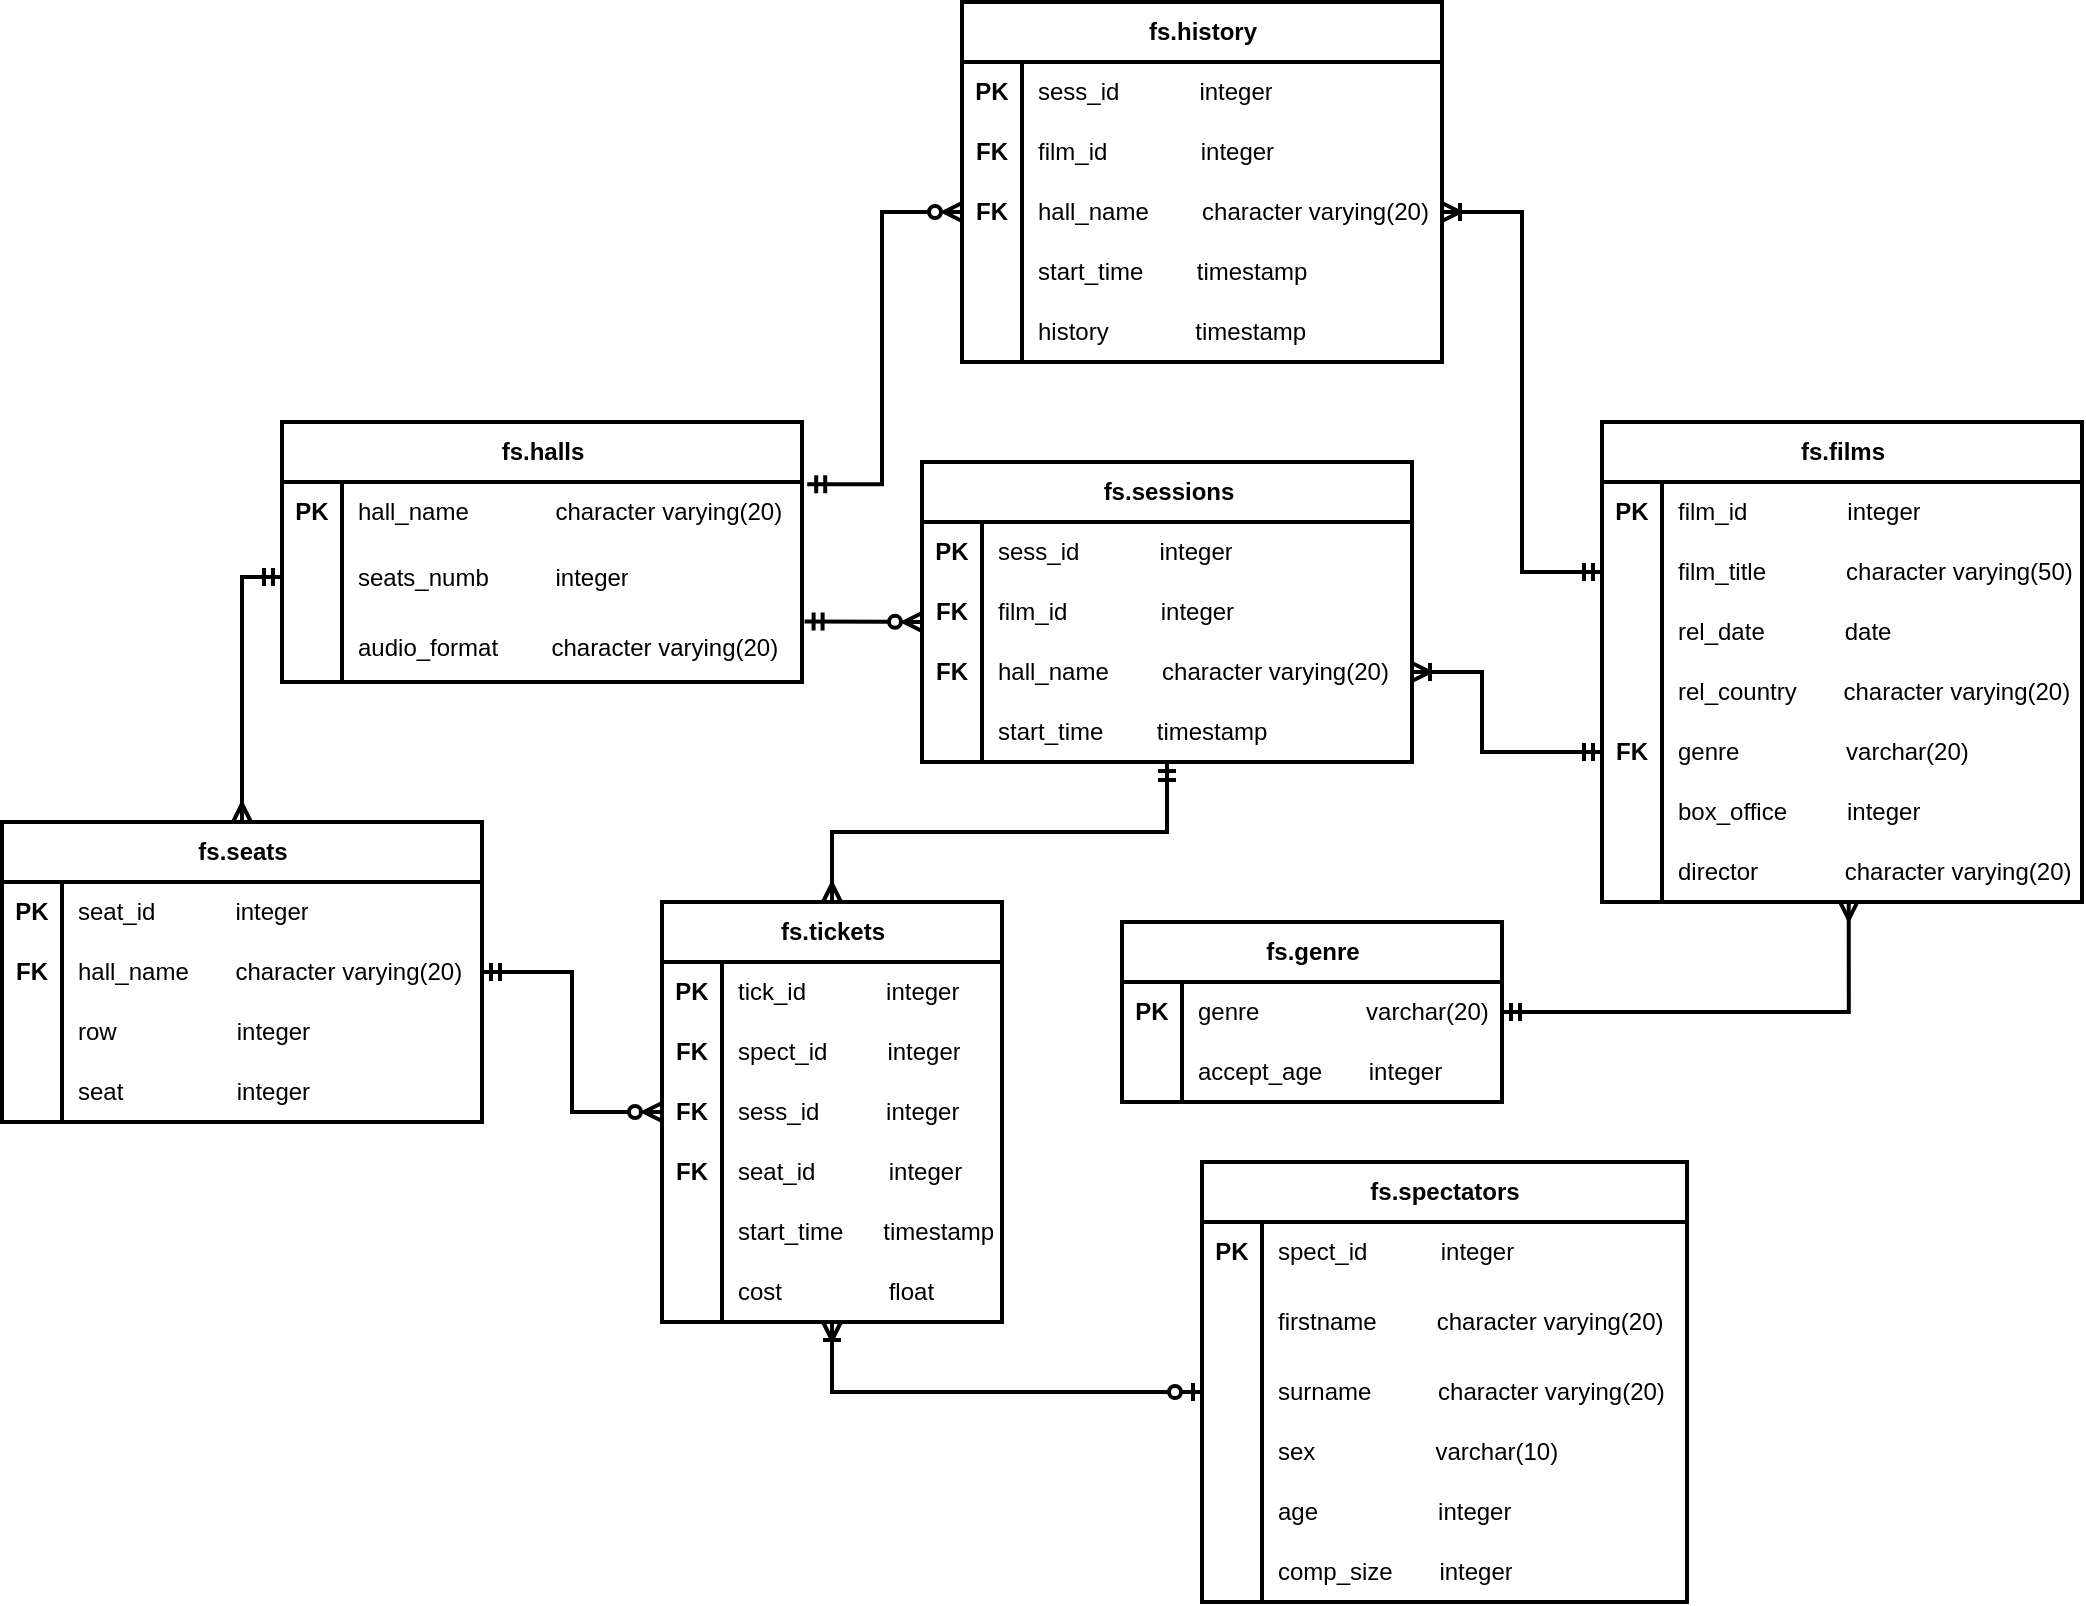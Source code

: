 <mxfile version="21.2.1" type="device">
  <diagram id="R2lEEEUBdFMjLlhIrx00" name="Page-1">
    <mxGraphModel dx="2450" dy="2035" grid="1" gridSize="10" guides="1" tooltips="1" connect="1" arrows="1" fold="1" page="1" pageScale="1" pageWidth="850" pageHeight="1100" math="0" shadow="0" extFonts="Permanent Marker^https://fonts.googleapis.com/css?family=Permanent+Marker">
      <root>
        <mxCell id="0" />
        <mxCell id="1" parent="0" />
        <mxCell id="n62A6zphfugma2K25Soq-1" value="&lt;div&gt;fs.films&lt;/div&gt;" style="shape=table;startSize=30;container=1;collapsible=1;childLayout=tableLayout;fixedRows=1;rowLines=0;fontStyle=1;align=center;resizeLast=1;html=1;strokeWidth=2;" parent="1" vertex="1">
          <mxGeometry x="180" y="150" width="240" height="240" as="geometry" />
        </mxCell>
        <mxCell id="n62A6zphfugma2K25Soq-5" value="" style="shape=tableRow;horizontal=0;startSize=0;swimlaneHead=0;swimlaneBody=0;fillColor=none;collapsible=0;dropTarget=0;points=[[0,0.5],[1,0.5]];portConstraint=eastwest;top=0;left=0;right=0;bottom=0;" parent="n62A6zphfugma2K25Soq-1" vertex="1">
          <mxGeometry y="30" width="240" height="30" as="geometry" />
        </mxCell>
        <mxCell id="n62A6zphfugma2K25Soq-6" value="&lt;b&gt;PK&lt;/b&gt;" style="shape=partialRectangle;connectable=0;fillColor=none;top=0;left=0;bottom=0;right=0;editable=1;overflow=hidden;whiteSpace=wrap;html=1;" parent="n62A6zphfugma2K25Soq-5" vertex="1">
          <mxGeometry width="30" height="30" as="geometry">
            <mxRectangle width="30" height="30" as="alternateBounds" />
          </mxGeometry>
        </mxCell>
        <mxCell id="n62A6zphfugma2K25Soq-7" value="film_id &amp;nbsp;&amp;nbsp;&amp;nbsp;&amp;nbsp;&amp;nbsp;&amp;nbsp;&amp;nbsp;&amp;nbsp;&amp;nbsp;&amp;nbsp;&amp;nbsp;&amp;nbsp;&amp;nbsp; integer" style="shape=partialRectangle;connectable=0;fillColor=none;top=0;left=0;bottom=0;right=0;align=left;spacingLeft=6;overflow=hidden;whiteSpace=wrap;html=1;" parent="n62A6zphfugma2K25Soq-5" vertex="1">
          <mxGeometry x="30" width="210" height="30" as="geometry">
            <mxRectangle width="210" height="30" as="alternateBounds" />
          </mxGeometry>
        </mxCell>
        <mxCell id="n62A6zphfugma2K25Soq-8" value="" style="shape=tableRow;horizontal=0;startSize=0;swimlaneHead=0;swimlaneBody=0;fillColor=none;collapsible=0;dropTarget=0;points=[[0,0.5],[1,0.5]];portConstraint=eastwest;top=0;left=0;right=0;bottom=0;" parent="n62A6zphfugma2K25Soq-1" vertex="1">
          <mxGeometry y="60" width="240" height="30" as="geometry" />
        </mxCell>
        <mxCell id="n62A6zphfugma2K25Soq-9" value="" style="shape=partialRectangle;connectable=0;fillColor=none;top=0;left=0;bottom=0;right=0;editable=1;overflow=hidden;whiteSpace=wrap;html=1;" parent="n62A6zphfugma2K25Soq-8" vertex="1">
          <mxGeometry width="30" height="30" as="geometry">
            <mxRectangle width="30" height="30" as="alternateBounds" />
          </mxGeometry>
        </mxCell>
        <mxCell id="n62A6zphfugma2K25Soq-10" value="film_title&amp;nbsp;&amp;nbsp;&amp;nbsp;&amp;nbsp;&amp;nbsp;&amp;nbsp;&amp;nbsp;&amp;nbsp;&amp;nbsp;&amp;nbsp;&amp;nbsp; character varying(50)" style="shape=partialRectangle;connectable=0;fillColor=none;top=0;left=0;bottom=0;right=0;align=left;spacingLeft=6;overflow=hidden;whiteSpace=wrap;html=1;" parent="n62A6zphfugma2K25Soq-8" vertex="1">
          <mxGeometry x="30" width="210" height="30" as="geometry">
            <mxRectangle width="210" height="30" as="alternateBounds" />
          </mxGeometry>
        </mxCell>
        <mxCell id="n62A6zphfugma2K25Soq-11" value="" style="shape=tableRow;horizontal=0;startSize=0;swimlaneHead=0;swimlaneBody=0;fillColor=none;collapsible=0;dropTarget=0;points=[[0,0.5],[1,0.5]];portConstraint=eastwest;top=0;left=0;right=0;bottom=0;" parent="n62A6zphfugma2K25Soq-1" vertex="1">
          <mxGeometry y="90" width="240" height="30" as="geometry" />
        </mxCell>
        <mxCell id="n62A6zphfugma2K25Soq-12" value="" style="shape=partialRectangle;connectable=0;fillColor=none;top=0;left=0;bottom=0;right=0;editable=1;overflow=hidden;whiteSpace=wrap;html=1;" parent="n62A6zphfugma2K25Soq-11" vertex="1">
          <mxGeometry width="30" height="30" as="geometry">
            <mxRectangle width="30" height="30" as="alternateBounds" />
          </mxGeometry>
        </mxCell>
        <mxCell id="n62A6zphfugma2K25Soq-13" value="rel_date&amp;nbsp;&amp;nbsp;&amp;nbsp;&amp;nbsp;&amp;nbsp;&amp;nbsp;&amp;nbsp;&amp;nbsp;&amp;nbsp;&amp;nbsp;&amp;nbsp; date" style="shape=partialRectangle;connectable=0;fillColor=none;top=0;left=0;bottom=0;right=0;align=left;spacingLeft=6;overflow=hidden;whiteSpace=wrap;html=1;" parent="n62A6zphfugma2K25Soq-11" vertex="1">
          <mxGeometry x="30" width="210" height="30" as="geometry">
            <mxRectangle width="210" height="30" as="alternateBounds" />
          </mxGeometry>
        </mxCell>
        <mxCell id="n62A6zphfugma2K25Soq-14" value="" style="shape=tableRow;horizontal=0;startSize=0;swimlaneHead=0;swimlaneBody=0;fillColor=none;collapsible=0;dropTarget=0;points=[[0,0.5],[1,0.5]];portConstraint=eastwest;top=0;left=0;right=0;bottom=0;" parent="n62A6zphfugma2K25Soq-1" vertex="1">
          <mxGeometry y="120" width="240" height="30" as="geometry" />
        </mxCell>
        <mxCell id="n62A6zphfugma2K25Soq-15" value="" style="shape=partialRectangle;connectable=0;fillColor=none;top=0;left=0;bottom=0;right=0;editable=1;overflow=hidden;whiteSpace=wrap;html=1;" parent="n62A6zphfugma2K25Soq-14" vertex="1">
          <mxGeometry width="30" height="30" as="geometry">
            <mxRectangle width="30" height="30" as="alternateBounds" />
          </mxGeometry>
        </mxCell>
        <mxCell id="n62A6zphfugma2K25Soq-16" value="rel_country&lt;span style=&quot;white-space: pre;&quot;&gt;       &lt;/span&gt;character varying(20)" style="shape=partialRectangle;connectable=0;fillColor=none;top=0;left=0;bottom=0;right=0;align=left;spacingLeft=6;overflow=hidden;whiteSpace=wrap;html=1;" parent="n62A6zphfugma2K25Soq-14" vertex="1">
          <mxGeometry x="30" width="210" height="30" as="geometry">
            <mxRectangle width="210" height="30" as="alternateBounds" />
          </mxGeometry>
        </mxCell>
        <mxCell id="n62A6zphfugma2K25Soq-30" value="" style="shape=tableRow;horizontal=0;startSize=0;swimlaneHead=0;swimlaneBody=0;fillColor=none;collapsible=0;dropTarget=0;points=[[0,0.5],[1,0.5]];portConstraint=eastwest;top=0;left=0;right=0;bottom=0;" parent="n62A6zphfugma2K25Soq-1" vertex="1">
          <mxGeometry y="150" width="240" height="30" as="geometry" />
        </mxCell>
        <mxCell id="n62A6zphfugma2K25Soq-31" value="&lt;b&gt;FK&lt;/b&gt;" style="shape=partialRectangle;connectable=0;fillColor=none;top=0;left=0;bottom=0;right=0;editable=1;overflow=hidden;whiteSpace=wrap;html=1;" parent="n62A6zphfugma2K25Soq-30" vertex="1">
          <mxGeometry width="30" height="30" as="geometry">
            <mxRectangle width="30" height="30" as="alternateBounds" />
          </mxGeometry>
        </mxCell>
        <mxCell id="n62A6zphfugma2K25Soq-32" value="genre&amp;nbsp;&amp;nbsp;&amp;nbsp;&amp;nbsp;&amp;nbsp;&amp;nbsp;&amp;nbsp;&amp;nbsp;&amp;nbsp;&amp;nbsp;&amp;nbsp;&amp;nbsp;&amp;nbsp;&amp;nbsp;&amp;nbsp; varchar(20)" style="shape=partialRectangle;connectable=0;fillColor=none;top=0;left=0;bottom=0;right=0;align=left;spacingLeft=6;overflow=hidden;whiteSpace=wrap;html=1;" parent="n62A6zphfugma2K25Soq-30" vertex="1">
          <mxGeometry x="30" width="210" height="30" as="geometry">
            <mxRectangle width="210" height="30" as="alternateBounds" />
          </mxGeometry>
        </mxCell>
        <mxCell id="n62A6zphfugma2K25Soq-33" value="" style="shape=tableRow;horizontal=0;startSize=0;swimlaneHead=0;swimlaneBody=0;fillColor=none;collapsible=0;dropTarget=0;points=[[0,0.5],[1,0.5]];portConstraint=eastwest;top=0;left=0;right=0;bottom=0;" parent="n62A6zphfugma2K25Soq-1" vertex="1">
          <mxGeometry y="180" width="240" height="30" as="geometry" />
        </mxCell>
        <mxCell id="n62A6zphfugma2K25Soq-34" value="" style="shape=partialRectangle;connectable=0;fillColor=none;top=0;left=0;bottom=0;right=0;editable=1;overflow=hidden;whiteSpace=wrap;html=1;" parent="n62A6zphfugma2K25Soq-33" vertex="1">
          <mxGeometry width="30" height="30" as="geometry">
            <mxRectangle width="30" height="30" as="alternateBounds" />
          </mxGeometry>
        </mxCell>
        <mxCell id="n62A6zphfugma2K25Soq-35" value="box_office&amp;nbsp;&amp;nbsp;&amp;nbsp;&amp;nbsp;&amp;nbsp;&amp;nbsp;&amp;nbsp;&amp;nbsp; integer" style="shape=partialRectangle;connectable=0;fillColor=none;top=0;left=0;bottom=0;right=0;align=left;spacingLeft=6;overflow=hidden;whiteSpace=wrap;html=1;" parent="n62A6zphfugma2K25Soq-33" vertex="1">
          <mxGeometry x="30" width="210" height="30" as="geometry">
            <mxRectangle width="210" height="30" as="alternateBounds" />
          </mxGeometry>
        </mxCell>
        <mxCell id="n62A6zphfugma2K25Soq-36" value="" style="shape=tableRow;horizontal=0;startSize=0;swimlaneHead=0;swimlaneBody=0;fillColor=none;collapsible=0;dropTarget=0;points=[[0,0.5],[1,0.5]];portConstraint=eastwest;top=0;left=0;right=0;bottom=0;" parent="n62A6zphfugma2K25Soq-1" vertex="1">
          <mxGeometry y="210" width="240" height="30" as="geometry" />
        </mxCell>
        <mxCell id="n62A6zphfugma2K25Soq-37" value="" style="shape=partialRectangle;connectable=0;fillColor=none;top=0;left=0;bottom=0;right=0;editable=1;overflow=hidden;whiteSpace=wrap;html=1;" parent="n62A6zphfugma2K25Soq-36" vertex="1">
          <mxGeometry width="30" height="30" as="geometry">
            <mxRectangle width="30" height="30" as="alternateBounds" />
          </mxGeometry>
        </mxCell>
        <mxCell id="n62A6zphfugma2K25Soq-38" value="director&amp;nbsp;&amp;nbsp;&amp;nbsp;&amp;nbsp;&amp;nbsp;&amp;nbsp;&amp;nbsp;&amp;nbsp;&amp;nbsp;&amp;nbsp;&amp;nbsp;&amp;nbsp; character varying(20)" style="shape=partialRectangle;connectable=0;fillColor=none;top=0;left=0;bottom=0;right=0;align=left;spacingLeft=6;overflow=hidden;whiteSpace=wrap;html=1;" parent="n62A6zphfugma2K25Soq-36" vertex="1">
          <mxGeometry x="30" width="210" height="30" as="geometry">
            <mxRectangle width="210" height="30" as="alternateBounds" />
          </mxGeometry>
        </mxCell>
        <mxCell id="n62A6zphfugma2K25Soq-62" value="fs.halls" style="shape=table;startSize=30;container=1;collapsible=1;childLayout=tableLayout;fixedRows=1;rowLines=0;fontStyle=1;align=center;resizeLast=1;html=1;strokeWidth=2;" parent="1" vertex="1">
          <mxGeometry x="-480" y="150" width="260" height="130" as="geometry" />
        </mxCell>
        <mxCell id="n62A6zphfugma2K25Soq-66" value="" style="shape=tableRow;horizontal=0;startSize=0;swimlaneHead=0;swimlaneBody=0;fillColor=none;collapsible=0;dropTarget=0;points=[[0,0.5],[1,0.5]];portConstraint=eastwest;top=0;left=0;right=0;bottom=0;" parent="n62A6zphfugma2K25Soq-62" vertex="1">
          <mxGeometry y="30" width="260" height="30" as="geometry" />
        </mxCell>
        <mxCell id="n62A6zphfugma2K25Soq-67" value="&lt;b&gt;PK&lt;/b&gt;" style="shape=partialRectangle;connectable=0;fillColor=none;top=0;left=0;bottom=0;right=0;editable=1;overflow=hidden;whiteSpace=wrap;html=1;" parent="n62A6zphfugma2K25Soq-66" vertex="1">
          <mxGeometry width="30" height="30" as="geometry">
            <mxRectangle width="30" height="30" as="alternateBounds" />
          </mxGeometry>
        </mxCell>
        <mxCell id="n62A6zphfugma2K25Soq-68" value="hall_name &amp;nbsp;&amp;nbsp;&amp;nbsp;&amp;nbsp;&amp;nbsp;&amp;nbsp;&amp;nbsp;&amp;nbsp;&amp;nbsp;&amp;nbsp;&amp;nbsp; character varying(20)" style="shape=partialRectangle;connectable=0;fillColor=none;top=0;left=0;bottom=0;right=0;align=left;spacingLeft=6;overflow=hidden;whiteSpace=wrap;html=1;" parent="n62A6zphfugma2K25Soq-66" vertex="1">
          <mxGeometry x="30" width="230" height="30" as="geometry">
            <mxRectangle width="230" height="30" as="alternateBounds" />
          </mxGeometry>
        </mxCell>
        <mxCell id="n62A6zphfugma2K25Soq-72" value="" style="shape=tableRow;horizontal=0;startSize=0;swimlaneHead=0;swimlaneBody=0;fillColor=none;collapsible=0;dropTarget=0;points=[[0,0.5],[1,0.5]];portConstraint=eastwest;top=0;left=0;right=0;bottom=0;" parent="n62A6zphfugma2K25Soq-62" vertex="1">
          <mxGeometry y="60" width="260" height="35" as="geometry" />
        </mxCell>
        <mxCell id="n62A6zphfugma2K25Soq-73" value="" style="shape=partialRectangle;connectable=0;fillColor=none;top=0;left=0;bottom=0;right=0;editable=1;overflow=hidden;whiteSpace=wrap;html=1;" parent="n62A6zphfugma2K25Soq-72" vertex="1">
          <mxGeometry width="30" height="35" as="geometry">
            <mxRectangle width="30" height="35" as="alternateBounds" />
          </mxGeometry>
        </mxCell>
        <mxCell id="n62A6zphfugma2K25Soq-74" value="seats_numb&lt;span style=&quot;white-space: pre;&quot;&gt; &lt;/span&gt;&amp;nbsp;&amp;nbsp;&amp;nbsp;&amp;nbsp;&amp;nbsp;&amp;nbsp;&amp;nbsp;&amp;nbsp; integer" style="shape=partialRectangle;connectable=0;fillColor=none;top=0;left=0;bottom=0;right=0;align=left;spacingLeft=6;overflow=hidden;whiteSpace=wrap;html=1;" parent="n62A6zphfugma2K25Soq-72" vertex="1">
          <mxGeometry x="30" width="230" height="35" as="geometry">
            <mxRectangle width="230" height="35" as="alternateBounds" />
          </mxGeometry>
        </mxCell>
        <mxCell id="n62A6zphfugma2K25Soq-75" value="" style="shape=tableRow;horizontal=0;startSize=0;swimlaneHead=0;swimlaneBody=0;fillColor=none;collapsible=0;dropTarget=0;points=[[0,0.5],[1,0.5]];portConstraint=eastwest;top=0;left=0;right=0;bottom=0;" parent="n62A6zphfugma2K25Soq-62" vertex="1">
          <mxGeometry y="95" width="260" height="35" as="geometry" />
        </mxCell>
        <mxCell id="n62A6zphfugma2K25Soq-76" value="" style="shape=partialRectangle;connectable=0;fillColor=none;top=0;left=0;bottom=0;right=0;editable=1;overflow=hidden;whiteSpace=wrap;html=1;" parent="n62A6zphfugma2K25Soq-75" vertex="1">
          <mxGeometry width="30" height="35" as="geometry">
            <mxRectangle width="30" height="35" as="alternateBounds" />
          </mxGeometry>
        </mxCell>
        <mxCell id="n62A6zphfugma2K25Soq-77" value="audio_format&amp;nbsp;&amp;nbsp;&amp;nbsp;&amp;nbsp;&amp;nbsp;&amp;nbsp;&amp;nbsp; character varying(20)" style="shape=partialRectangle;connectable=0;fillColor=none;top=0;left=0;bottom=0;right=0;align=left;spacingLeft=6;overflow=hidden;whiteSpace=wrap;html=1;" parent="n62A6zphfugma2K25Soq-75" vertex="1">
          <mxGeometry x="30" width="230" height="35" as="geometry">
            <mxRectangle width="230" height="35" as="alternateBounds" />
          </mxGeometry>
        </mxCell>
        <mxCell id="N3K1simKchUjmXb0UXtY-29" style="edgeStyle=orthogonalEdgeStyle;rounded=0;orthogonalLoop=1;jettySize=auto;html=1;entryX=0.5;entryY=0;entryDx=0;entryDy=0;strokeWidth=2;startArrow=ERmandOne;startFill=0;endArrow=ERmany;endFill=0;" parent="1" source="n62A6zphfugma2K25Soq-78" target="n62A6zphfugma2K25Soq-104" edge="1">
          <mxGeometry relative="1" as="geometry" />
        </mxCell>
        <mxCell id="n62A6zphfugma2K25Soq-78" value="&lt;strong&gt;fs.sessions&lt;/strong&gt;" style="shape=table;startSize=30;container=1;collapsible=1;childLayout=tableLayout;fixedRows=1;rowLines=0;fontStyle=1;align=center;resizeLast=1;html=1;strokeWidth=2;" parent="1" vertex="1">
          <mxGeometry x="-160" y="170" width="245" height="150" as="geometry" />
        </mxCell>
        <mxCell id="n62A6zphfugma2K25Soq-82" value="" style="shape=tableRow;horizontal=0;startSize=0;swimlaneHead=0;swimlaneBody=0;fillColor=none;collapsible=0;dropTarget=0;points=[[0,0.5],[1,0.5]];portConstraint=eastwest;top=0;left=0;right=0;bottom=0;" parent="n62A6zphfugma2K25Soq-78" vertex="1">
          <mxGeometry y="30" width="245" height="30" as="geometry" />
        </mxCell>
        <mxCell id="n62A6zphfugma2K25Soq-83" value="&lt;b&gt;PK&lt;/b&gt;" style="shape=partialRectangle;connectable=0;fillColor=none;top=0;left=0;bottom=0;right=0;editable=1;overflow=hidden;whiteSpace=wrap;html=1;" parent="n62A6zphfugma2K25Soq-82" vertex="1">
          <mxGeometry width="30" height="30" as="geometry">
            <mxRectangle width="30" height="30" as="alternateBounds" />
          </mxGeometry>
        </mxCell>
        <mxCell id="n62A6zphfugma2K25Soq-84" value="sess_id&amp;nbsp;&amp;nbsp;&amp;nbsp;&amp;nbsp;&amp;nbsp;&amp;nbsp;&amp;nbsp;&amp;nbsp;&amp;nbsp;&amp;nbsp;&amp;nbsp; integer" style="shape=partialRectangle;connectable=0;fillColor=none;top=0;left=0;bottom=0;right=0;align=left;spacingLeft=6;overflow=hidden;whiteSpace=wrap;html=1;" parent="n62A6zphfugma2K25Soq-82" vertex="1">
          <mxGeometry x="30" width="215" height="30" as="geometry">
            <mxRectangle width="215" height="30" as="alternateBounds" />
          </mxGeometry>
        </mxCell>
        <mxCell id="n62A6zphfugma2K25Soq-85" value="" style="shape=tableRow;horizontal=0;startSize=0;swimlaneHead=0;swimlaneBody=0;fillColor=none;collapsible=0;dropTarget=0;points=[[0,0.5],[1,0.5]];portConstraint=eastwest;top=0;left=0;right=0;bottom=0;" parent="n62A6zphfugma2K25Soq-78" vertex="1">
          <mxGeometry y="60" width="245" height="30" as="geometry" />
        </mxCell>
        <mxCell id="n62A6zphfugma2K25Soq-86" value="&lt;b&gt;FK&lt;/b&gt;" style="shape=partialRectangle;connectable=0;fillColor=none;top=0;left=0;bottom=0;right=0;editable=1;overflow=hidden;whiteSpace=wrap;html=1;" parent="n62A6zphfugma2K25Soq-85" vertex="1">
          <mxGeometry width="30" height="30" as="geometry">
            <mxRectangle width="30" height="30" as="alternateBounds" />
          </mxGeometry>
        </mxCell>
        <mxCell id="n62A6zphfugma2K25Soq-87" value="film_id &amp;nbsp;&amp;nbsp;&amp;nbsp;&amp;nbsp;&amp;nbsp;&amp;nbsp;&amp;nbsp;&amp;nbsp;&amp;nbsp;&amp;nbsp;&amp;nbsp;&amp;nbsp; integer" style="shape=partialRectangle;connectable=0;fillColor=none;top=0;left=0;bottom=0;right=0;align=left;spacingLeft=6;overflow=hidden;whiteSpace=wrap;html=1;" parent="n62A6zphfugma2K25Soq-85" vertex="1">
          <mxGeometry x="30" width="215" height="30" as="geometry">
            <mxRectangle width="215" height="30" as="alternateBounds" />
          </mxGeometry>
        </mxCell>
        <mxCell id="n62A6zphfugma2K25Soq-88" value="" style="shape=tableRow;horizontal=0;startSize=0;swimlaneHead=0;swimlaneBody=0;fillColor=none;collapsible=0;dropTarget=0;points=[[0,0.5],[1,0.5]];portConstraint=eastwest;top=0;left=0;right=0;bottom=0;" parent="n62A6zphfugma2K25Soq-78" vertex="1">
          <mxGeometry y="90" width="245" height="30" as="geometry" />
        </mxCell>
        <mxCell id="n62A6zphfugma2K25Soq-89" value="&lt;b&gt;FK&lt;/b&gt;" style="shape=partialRectangle;connectable=0;fillColor=none;top=0;left=0;bottom=0;right=0;editable=1;overflow=hidden;whiteSpace=wrap;html=1;" parent="n62A6zphfugma2K25Soq-88" vertex="1">
          <mxGeometry width="30" height="30" as="geometry">
            <mxRectangle width="30" height="30" as="alternateBounds" />
          </mxGeometry>
        </mxCell>
        <mxCell id="n62A6zphfugma2K25Soq-90" value="hall_name&lt;span style=&quot;white-space: pre;&quot;&gt; &lt;/span&gt;&amp;nbsp;&amp;nbsp;&amp;nbsp;&amp;nbsp;&amp;nbsp;&amp;nbsp; character varying(20)" style="shape=partialRectangle;connectable=0;fillColor=none;top=0;left=0;bottom=0;right=0;align=left;spacingLeft=6;overflow=hidden;whiteSpace=wrap;html=1;" parent="n62A6zphfugma2K25Soq-88" vertex="1">
          <mxGeometry x="30" width="215" height="30" as="geometry">
            <mxRectangle width="215" height="30" as="alternateBounds" />
          </mxGeometry>
        </mxCell>
        <mxCell id="n62A6zphfugma2K25Soq-101" value="" style="shape=tableRow;horizontal=0;startSize=0;swimlaneHead=0;swimlaneBody=0;fillColor=none;collapsible=0;dropTarget=0;points=[[0,0.5],[1,0.5]];portConstraint=eastwest;top=0;left=0;right=0;bottom=0;" parent="n62A6zphfugma2K25Soq-78" vertex="1">
          <mxGeometry y="120" width="245" height="30" as="geometry" />
        </mxCell>
        <mxCell id="n62A6zphfugma2K25Soq-102" value="" style="shape=partialRectangle;connectable=0;fillColor=none;top=0;left=0;bottom=0;right=0;editable=1;overflow=hidden;whiteSpace=wrap;html=1;" parent="n62A6zphfugma2K25Soq-101" vertex="1">
          <mxGeometry width="30" height="30" as="geometry">
            <mxRectangle width="30" height="30" as="alternateBounds" />
          </mxGeometry>
        </mxCell>
        <mxCell id="n62A6zphfugma2K25Soq-103" value="start_time &amp;nbsp;&amp;nbsp;&amp;nbsp;&amp;nbsp;&amp;nbsp;&amp;nbsp; timestamp" style="shape=partialRectangle;connectable=0;fillColor=none;top=0;left=0;bottom=0;right=0;align=left;spacingLeft=6;overflow=hidden;whiteSpace=wrap;html=1;" parent="n62A6zphfugma2K25Soq-101" vertex="1">
          <mxGeometry x="30" width="215" height="30" as="geometry">
            <mxRectangle width="215" height="30" as="alternateBounds" />
          </mxGeometry>
        </mxCell>
        <mxCell id="N3K1simKchUjmXb0UXtY-28" style="edgeStyle=orthogonalEdgeStyle;rounded=0;orthogonalLoop=1;jettySize=auto;html=1;entryX=0;entryY=0.5;entryDx=0;entryDy=0;endSize=6;strokeWidth=2;startArrow=ERoneToMany;startFill=0;endArrow=ERzeroToOne;endFill=0;" parent="1" source="n62A6zphfugma2K25Soq-104" target="n62A6zphfugma2K25Soq-142" edge="1">
          <mxGeometry relative="1" as="geometry" />
        </mxCell>
        <mxCell id="n62A6zphfugma2K25Soq-104" value="&lt;strong&gt;fs.tickets&lt;/strong&gt;" style="shape=table;startSize=30;container=1;collapsible=1;childLayout=tableLayout;fixedRows=1;rowLines=0;fontStyle=1;align=center;resizeLast=1;html=1;strokeWidth=2;" parent="1" vertex="1">
          <mxGeometry x="-290" y="390" width="170" height="210" as="geometry" />
        </mxCell>
        <mxCell id="n62A6zphfugma2K25Soq-108" value="" style="shape=tableRow;horizontal=0;startSize=0;swimlaneHead=0;swimlaneBody=0;fillColor=none;collapsible=0;dropTarget=0;points=[[0,0.5],[1,0.5]];portConstraint=eastwest;top=0;left=0;right=0;bottom=0;" parent="n62A6zphfugma2K25Soq-104" vertex="1">
          <mxGeometry y="30" width="170" height="30" as="geometry" />
        </mxCell>
        <mxCell id="n62A6zphfugma2K25Soq-109" value="&lt;b&gt;PK&lt;/b&gt;" style="shape=partialRectangle;connectable=0;fillColor=none;top=0;left=0;bottom=0;right=0;editable=1;overflow=hidden;whiteSpace=wrap;html=1;" parent="n62A6zphfugma2K25Soq-108" vertex="1">
          <mxGeometry width="30" height="30" as="geometry">
            <mxRectangle width="30" height="30" as="alternateBounds" />
          </mxGeometry>
        </mxCell>
        <mxCell id="n62A6zphfugma2K25Soq-110" value="tick_id&amp;nbsp;&amp;nbsp;&amp;nbsp;&amp;nbsp;&amp;nbsp;&amp;nbsp;&amp;nbsp;&amp;nbsp;&amp;nbsp;&amp;nbsp;&amp;nbsp; integer" style="shape=partialRectangle;connectable=0;fillColor=none;top=0;left=0;bottom=0;right=0;align=left;spacingLeft=6;overflow=hidden;whiteSpace=wrap;html=1;" parent="n62A6zphfugma2K25Soq-108" vertex="1">
          <mxGeometry x="30" width="140" height="30" as="geometry">
            <mxRectangle width="140" height="30" as="alternateBounds" />
          </mxGeometry>
        </mxCell>
        <mxCell id="n62A6zphfugma2K25Soq-111" value="" style="shape=tableRow;horizontal=0;startSize=0;swimlaneHead=0;swimlaneBody=0;fillColor=none;collapsible=0;dropTarget=0;points=[[0,0.5],[1,0.5]];portConstraint=eastwest;top=0;left=0;right=0;bottom=0;" parent="n62A6zphfugma2K25Soq-104" vertex="1">
          <mxGeometry y="60" width="170" height="30" as="geometry" />
        </mxCell>
        <mxCell id="n62A6zphfugma2K25Soq-112" value="&lt;b&gt;FK&lt;/b&gt;" style="shape=partialRectangle;connectable=0;fillColor=none;top=0;left=0;bottom=0;right=0;editable=1;overflow=hidden;whiteSpace=wrap;html=1;" parent="n62A6zphfugma2K25Soq-111" vertex="1">
          <mxGeometry width="30" height="30" as="geometry">
            <mxRectangle width="30" height="30" as="alternateBounds" />
          </mxGeometry>
        </mxCell>
        <mxCell id="n62A6zphfugma2K25Soq-113" value="spect_id&amp;nbsp;&amp;nbsp;&amp;nbsp;&amp;nbsp;&amp;nbsp;&amp;nbsp;&amp;nbsp;&amp;nbsp; integer" style="shape=partialRectangle;connectable=0;fillColor=none;top=0;left=0;bottom=0;right=0;align=left;spacingLeft=6;overflow=hidden;whiteSpace=wrap;html=1;" parent="n62A6zphfugma2K25Soq-111" vertex="1">
          <mxGeometry x="30" width="140" height="30" as="geometry">
            <mxRectangle width="140" height="30" as="alternateBounds" />
          </mxGeometry>
        </mxCell>
        <mxCell id="n62A6zphfugma2K25Soq-117" value="" style="shape=tableRow;horizontal=0;startSize=0;swimlaneHead=0;swimlaneBody=0;fillColor=none;collapsible=0;dropTarget=0;points=[[0,0.5],[1,0.5]];portConstraint=eastwest;top=0;left=0;right=0;bottom=0;" parent="n62A6zphfugma2K25Soq-104" vertex="1">
          <mxGeometry y="90" width="170" height="30" as="geometry" />
        </mxCell>
        <mxCell id="n62A6zphfugma2K25Soq-118" value="&lt;b&gt;FK&lt;/b&gt;" style="shape=partialRectangle;connectable=0;fillColor=none;top=0;left=0;bottom=0;right=0;editable=1;overflow=hidden;whiteSpace=wrap;html=1;" parent="n62A6zphfugma2K25Soq-117" vertex="1">
          <mxGeometry width="30" height="30" as="geometry">
            <mxRectangle width="30" height="30" as="alternateBounds" />
          </mxGeometry>
        </mxCell>
        <mxCell id="n62A6zphfugma2K25Soq-119" value="sess_id &amp;nbsp;&amp;nbsp;&amp;nbsp;&amp;nbsp;&amp;nbsp;&amp;nbsp;&amp;nbsp;&amp;nbsp; integer" style="shape=partialRectangle;connectable=0;fillColor=none;top=0;left=0;bottom=0;right=0;align=left;spacingLeft=6;overflow=hidden;whiteSpace=wrap;html=1;" parent="n62A6zphfugma2K25Soq-117" vertex="1">
          <mxGeometry x="30" width="140" height="30" as="geometry">
            <mxRectangle width="140" height="30" as="alternateBounds" />
          </mxGeometry>
        </mxCell>
        <mxCell id="n62A6zphfugma2K25Soq-120" value="" style="shape=tableRow;horizontal=0;startSize=0;swimlaneHead=0;swimlaneBody=0;fillColor=none;collapsible=0;dropTarget=0;points=[[0,0.5],[1,0.5]];portConstraint=eastwest;top=0;left=0;right=0;bottom=0;" parent="n62A6zphfugma2K25Soq-104" vertex="1">
          <mxGeometry y="120" width="170" height="30" as="geometry" />
        </mxCell>
        <mxCell id="n62A6zphfugma2K25Soq-121" value="&lt;b&gt;FK&lt;/b&gt;" style="shape=partialRectangle;connectable=0;fillColor=none;top=0;left=0;bottom=0;right=0;editable=1;overflow=hidden;whiteSpace=wrap;html=1;" parent="n62A6zphfugma2K25Soq-120" vertex="1">
          <mxGeometry width="30" height="30" as="geometry">
            <mxRectangle width="30" height="30" as="alternateBounds" />
          </mxGeometry>
        </mxCell>
        <mxCell id="n62A6zphfugma2K25Soq-122" value="seat_id&amp;nbsp;&amp;nbsp;&amp;nbsp;&amp;nbsp;&amp;nbsp;&amp;nbsp;&amp;nbsp;&amp;nbsp;&amp;nbsp;&amp;nbsp; integer" style="shape=partialRectangle;connectable=0;fillColor=none;top=0;left=0;bottom=0;right=0;align=left;spacingLeft=6;overflow=hidden;whiteSpace=wrap;html=1;" parent="n62A6zphfugma2K25Soq-120" vertex="1">
          <mxGeometry x="30" width="140" height="30" as="geometry">
            <mxRectangle width="140" height="30" as="alternateBounds" />
          </mxGeometry>
        </mxCell>
        <mxCell id="n62A6zphfugma2K25Soq-129" value="" style="shape=tableRow;horizontal=0;startSize=0;swimlaneHead=0;swimlaneBody=0;fillColor=none;collapsible=0;dropTarget=0;points=[[0,0.5],[1,0.5]];portConstraint=eastwest;top=0;left=0;right=0;bottom=0;" parent="n62A6zphfugma2K25Soq-104" vertex="1">
          <mxGeometry y="150" width="170" height="30" as="geometry" />
        </mxCell>
        <mxCell id="n62A6zphfugma2K25Soq-130" value="" style="shape=partialRectangle;connectable=0;fillColor=none;top=0;left=0;bottom=0;right=0;editable=1;overflow=hidden;whiteSpace=wrap;html=1;" parent="n62A6zphfugma2K25Soq-129" vertex="1">
          <mxGeometry width="30" height="30" as="geometry">
            <mxRectangle width="30" height="30" as="alternateBounds" />
          </mxGeometry>
        </mxCell>
        <mxCell id="n62A6zphfugma2K25Soq-131" value="start_time &amp;nbsp;&amp;nbsp;&amp;nbsp;&amp;nbsp; timestamp" style="shape=partialRectangle;connectable=0;fillColor=none;top=0;left=0;bottom=0;right=0;align=left;spacingLeft=6;overflow=hidden;whiteSpace=wrap;html=1;" parent="n62A6zphfugma2K25Soq-129" vertex="1">
          <mxGeometry x="30" width="140" height="30" as="geometry">
            <mxRectangle width="140" height="30" as="alternateBounds" />
          </mxGeometry>
        </mxCell>
        <mxCell id="N3K1simKchUjmXb0UXtY-17" value="" style="shape=tableRow;horizontal=0;startSize=0;swimlaneHead=0;swimlaneBody=0;fillColor=none;collapsible=0;dropTarget=0;points=[[0,0.5],[1,0.5]];portConstraint=eastwest;top=0;left=0;right=0;bottom=0;" parent="n62A6zphfugma2K25Soq-104" vertex="1">
          <mxGeometry y="180" width="170" height="30" as="geometry" />
        </mxCell>
        <mxCell id="N3K1simKchUjmXb0UXtY-18" value="" style="shape=partialRectangle;connectable=0;fillColor=none;top=0;left=0;bottom=0;right=0;editable=1;overflow=hidden;whiteSpace=wrap;html=1;" parent="N3K1simKchUjmXb0UXtY-17" vertex="1">
          <mxGeometry width="30" height="30" as="geometry">
            <mxRectangle width="30" height="30" as="alternateBounds" />
          </mxGeometry>
        </mxCell>
        <mxCell id="N3K1simKchUjmXb0UXtY-19" value="cost &amp;nbsp;&amp;nbsp;&amp;nbsp;&amp;nbsp;&amp;nbsp;&amp;nbsp;&amp;nbsp;&amp;nbsp;&amp;nbsp;&amp;nbsp;&amp;nbsp;&amp;nbsp;&amp;nbsp;&amp;nbsp; float" style="shape=partialRectangle;connectable=0;fillColor=none;top=0;left=0;bottom=0;right=0;align=left;spacingLeft=6;overflow=hidden;whiteSpace=wrap;html=1;" parent="N3K1simKchUjmXb0UXtY-17" vertex="1">
          <mxGeometry x="30" width="140" height="30" as="geometry">
            <mxRectangle width="140" height="30" as="alternateBounds" />
          </mxGeometry>
        </mxCell>
        <mxCell id="n62A6zphfugma2K25Soq-132" value="&lt;strong&gt;fs.spectators&lt;/strong&gt;" style="shape=table;startSize=30;container=1;collapsible=1;childLayout=tableLayout;fixedRows=1;rowLines=0;fontStyle=1;align=center;resizeLast=1;html=1;strokeWidth=2;" parent="1" vertex="1">
          <mxGeometry x="-20" y="520" width="242.5" height="220" as="geometry" />
        </mxCell>
        <mxCell id="n62A6zphfugma2K25Soq-136" value="" style="shape=tableRow;horizontal=0;startSize=0;swimlaneHead=0;swimlaneBody=0;fillColor=none;collapsible=0;dropTarget=0;points=[[0,0.5],[1,0.5]];portConstraint=eastwest;top=0;left=0;right=0;bottom=0;" parent="n62A6zphfugma2K25Soq-132" vertex="1">
          <mxGeometry y="30" width="242.5" height="30" as="geometry" />
        </mxCell>
        <mxCell id="n62A6zphfugma2K25Soq-137" value="&lt;b&gt;PK&lt;/b&gt;" style="shape=partialRectangle;connectable=0;fillColor=none;top=0;left=0;bottom=0;right=0;editable=1;overflow=hidden;whiteSpace=wrap;html=1;" parent="n62A6zphfugma2K25Soq-136" vertex="1">
          <mxGeometry width="30" height="30" as="geometry">
            <mxRectangle width="30" height="30" as="alternateBounds" />
          </mxGeometry>
        </mxCell>
        <mxCell id="n62A6zphfugma2K25Soq-138" value="spect_id&amp;nbsp;&amp;nbsp;&amp;nbsp;&amp;nbsp;&amp;nbsp;&amp;nbsp;&amp;nbsp;&amp;nbsp;&amp;nbsp;&amp;nbsp; integer" style="shape=partialRectangle;connectable=0;fillColor=none;top=0;left=0;bottom=0;right=0;align=left;spacingLeft=6;overflow=hidden;whiteSpace=wrap;html=1;" parent="n62A6zphfugma2K25Soq-136" vertex="1">
          <mxGeometry x="30" width="212.5" height="30" as="geometry">
            <mxRectangle width="212.5" height="30" as="alternateBounds" />
          </mxGeometry>
        </mxCell>
        <mxCell id="n62A6zphfugma2K25Soq-139" value="" style="shape=tableRow;horizontal=0;startSize=0;swimlaneHead=0;swimlaneBody=0;fillColor=none;collapsible=0;dropTarget=0;points=[[0,0.5],[1,0.5]];portConstraint=eastwest;top=0;left=0;right=0;bottom=0;" parent="n62A6zphfugma2K25Soq-132" vertex="1">
          <mxGeometry y="60" width="242.5" height="40" as="geometry" />
        </mxCell>
        <mxCell id="n62A6zphfugma2K25Soq-140" value="" style="shape=partialRectangle;connectable=0;fillColor=none;top=0;left=0;bottom=0;right=0;editable=1;overflow=hidden;whiteSpace=wrap;html=1;" parent="n62A6zphfugma2K25Soq-139" vertex="1">
          <mxGeometry width="30" height="40" as="geometry">
            <mxRectangle width="30" height="40" as="alternateBounds" />
          </mxGeometry>
        </mxCell>
        <mxCell id="n62A6zphfugma2K25Soq-141" value="firstname&lt;span style=&quot;white-space: pre;&quot;&gt; &lt;/span&gt;&lt;span style=&quot;white-space: pre;&quot;&gt; &lt;/span&gt;&amp;nbsp;&amp;nbsp;&amp;nbsp;&amp;nbsp;&amp;nbsp;&amp;nbsp; character varying(20)" style="shape=partialRectangle;connectable=0;fillColor=none;top=0;left=0;bottom=0;right=0;align=left;spacingLeft=6;overflow=hidden;whiteSpace=wrap;html=1;" parent="n62A6zphfugma2K25Soq-139" vertex="1">
          <mxGeometry x="30" width="212.5" height="40" as="geometry">
            <mxRectangle width="212.5" height="40" as="alternateBounds" />
          </mxGeometry>
        </mxCell>
        <mxCell id="n62A6zphfugma2K25Soq-142" value="" style="shape=tableRow;horizontal=0;startSize=0;swimlaneHead=0;swimlaneBody=0;fillColor=none;collapsible=0;dropTarget=0;points=[[0,0.5],[1,0.5]];portConstraint=eastwest;top=0;left=0;right=0;bottom=0;" parent="n62A6zphfugma2K25Soq-132" vertex="1">
          <mxGeometry y="100" width="242.5" height="30" as="geometry" />
        </mxCell>
        <mxCell id="n62A6zphfugma2K25Soq-143" value="" style="shape=partialRectangle;connectable=0;fillColor=none;top=0;left=0;bottom=0;right=0;editable=1;overflow=hidden;whiteSpace=wrap;html=1;" parent="n62A6zphfugma2K25Soq-142" vertex="1">
          <mxGeometry width="30" height="30" as="geometry">
            <mxRectangle width="30" height="30" as="alternateBounds" />
          </mxGeometry>
        </mxCell>
        <mxCell id="n62A6zphfugma2K25Soq-144" value="surname&lt;span style=&quot;white-space: pre;&quot;&gt; &lt;/span&gt;&lt;span style=&quot;white-space: pre;&quot;&gt; &lt;/span&gt;&amp;nbsp;&amp;nbsp;&amp;nbsp;&amp;nbsp;&amp;nbsp;&amp;nbsp;&amp;nbsp; character varying(20)" style="shape=partialRectangle;connectable=0;fillColor=none;top=0;left=0;bottom=0;right=0;align=left;spacingLeft=6;overflow=hidden;whiteSpace=wrap;html=1;" parent="n62A6zphfugma2K25Soq-142" vertex="1">
          <mxGeometry x="30" width="212.5" height="30" as="geometry">
            <mxRectangle width="212.5" height="30" as="alternateBounds" />
          </mxGeometry>
        </mxCell>
        <mxCell id="n62A6zphfugma2K25Soq-145" value="" style="shape=tableRow;horizontal=0;startSize=0;swimlaneHead=0;swimlaneBody=0;fillColor=none;collapsible=0;dropTarget=0;points=[[0,0.5],[1,0.5]];portConstraint=eastwest;top=0;left=0;right=0;bottom=0;" parent="n62A6zphfugma2K25Soq-132" vertex="1">
          <mxGeometry y="130" width="242.5" height="30" as="geometry" />
        </mxCell>
        <mxCell id="n62A6zphfugma2K25Soq-146" value="" style="shape=partialRectangle;connectable=0;fillColor=none;top=0;left=0;bottom=0;right=0;editable=1;overflow=hidden;whiteSpace=wrap;html=1;" parent="n62A6zphfugma2K25Soq-145" vertex="1">
          <mxGeometry width="30" height="30" as="geometry">
            <mxRectangle width="30" height="30" as="alternateBounds" />
          </mxGeometry>
        </mxCell>
        <mxCell id="n62A6zphfugma2K25Soq-147" value="sex&lt;span style=&quot;white-space: pre;&quot;&gt; &lt;/span&gt;&lt;span style=&quot;white-space: pre;&quot;&gt; &lt;/span&gt;&lt;span style=&quot;white-space: pre;&quot;&gt;              &lt;/span&gt;&amp;nbsp; varchar(10)" style="shape=partialRectangle;connectable=0;fillColor=none;top=0;left=0;bottom=0;right=0;align=left;spacingLeft=6;overflow=hidden;whiteSpace=wrap;html=1;" parent="n62A6zphfugma2K25Soq-145" vertex="1">
          <mxGeometry x="30" width="212.5" height="30" as="geometry">
            <mxRectangle width="212.5" height="30" as="alternateBounds" />
          </mxGeometry>
        </mxCell>
        <mxCell id="n62A6zphfugma2K25Soq-148" value="" style="shape=tableRow;horizontal=0;startSize=0;swimlaneHead=0;swimlaneBody=0;fillColor=none;collapsible=0;dropTarget=0;points=[[0,0.5],[1,0.5]];portConstraint=eastwest;top=0;left=0;right=0;bottom=0;" parent="n62A6zphfugma2K25Soq-132" vertex="1">
          <mxGeometry y="160" width="242.5" height="30" as="geometry" />
        </mxCell>
        <mxCell id="n62A6zphfugma2K25Soq-149" value="" style="shape=partialRectangle;connectable=0;fillColor=none;top=0;left=0;bottom=0;right=0;editable=1;overflow=hidden;whiteSpace=wrap;html=1;" parent="n62A6zphfugma2K25Soq-148" vertex="1">
          <mxGeometry width="30" height="30" as="geometry">
            <mxRectangle width="30" height="30" as="alternateBounds" />
          </mxGeometry>
        </mxCell>
        <mxCell id="n62A6zphfugma2K25Soq-150" value="age&amp;nbsp;&amp;nbsp;&amp;nbsp;&amp;nbsp;&amp;nbsp;&amp;nbsp;&amp;nbsp;&amp;nbsp;&amp;nbsp;&amp;nbsp;&amp;nbsp;&amp;nbsp;&amp;nbsp;&amp;nbsp;&amp;nbsp;&amp;nbsp;&amp;nbsp; integer" style="shape=partialRectangle;connectable=0;fillColor=none;top=0;left=0;bottom=0;right=0;align=left;spacingLeft=6;overflow=hidden;whiteSpace=wrap;html=1;" parent="n62A6zphfugma2K25Soq-148" vertex="1">
          <mxGeometry x="30" width="212.5" height="30" as="geometry">
            <mxRectangle width="212.5" height="30" as="alternateBounds" />
          </mxGeometry>
        </mxCell>
        <mxCell id="n62A6zphfugma2K25Soq-151" value="" style="shape=tableRow;horizontal=0;startSize=0;swimlaneHead=0;swimlaneBody=0;fillColor=none;collapsible=0;dropTarget=0;points=[[0,0.5],[1,0.5]];portConstraint=eastwest;top=0;left=0;right=0;bottom=0;" parent="n62A6zphfugma2K25Soq-132" vertex="1">
          <mxGeometry y="190" width="242.5" height="30" as="geometry" />
        </mxCell>
        <mxCell id="n62A6zphfugma2K25Soq-152" value="" style="shape=partialRectangle;connectable=0;fillColor=none;top=0;left=0;bottom=0;right=0;editable=1;overflow=hidden;whiteSpace=wrap;html=1;" parent="n62A6zphfugma2K25Soq-151" vertex="1">
          <mxGeometry width="30" height="30" as="geometry">
            <mxRectangle width="30" height="30" as="alternateBounds" />
          </mxGeometry>
        </mxCell>
        <mxCell id="n62A6zphfugma2K25Soq-153" value="comp_size&lt;span style=&quot;white-space: pre;&quot;&gt; &lt;/span&gt;&amp;nbsp;&amp;nbsp;&amp;nbsp;&amp;nbsp;&amp;nbsp; integer" style="shape=partialRectangle;connectable=0;fillColor=none;top=0;left=0;bottom=0;right=0;align=left;spacingLeft=6;overflow=hidden;whiteSpace=wrap;html=1;" parent="n62A6zphfugma2K25Soq-151" vertex="1">
          <mxGeometry x="30" width="212.5" height="30" as="geometry">
            <mxRectangle width="212.5" height="30" as="alternateBounds" />
          </mxGeometry>
        </mxCell>
        <mxCell id="rJUw0cm1zNoqu7utQHBb-19" style="edgeStyle=orthogonalEdgeStyle;rounded=0;orthogonalLoop=1;jettySize=auto;html=1;entryX=1.005;entryY=0.135;entryDx=0;entryDy=0;strokeWidth=2;startArrow=ERzeroToMany;startFill=0;endArrow=ERmandOne;endFill=0;entryPerimeter=0;" parent="1" target="n62A6zphfugma2K25Soq-75" edge="1">
          <mxGeometry relative="1" as="geometry">
            <Array as="points">
              <mxPoint x="-160" y="250" />
            </Array>
            <mxPoint x="-160" y="250" as="sourcePoint" />
          </mxGeometry>
        </mxCell>
        <mxCell id="rJUw0cm1zNoqu7utQHBb-20" style="edgeStyle=orthogonalEdgeStyle;rounded=0;orthogonalLoop=1;jettySize=auto;html=1;entryX=0;entryY=0.5;entryDx=0;entryDy=0;strokeWidth=2;endArrow=ERmandOne;endFill=0;startArrow=ERoneToMany;startFill=0;exitX=1;exitY=0.5;exitDx=0;exitDy=0;" parent="1" source="n62A6zphfugma2K25Soq-88" target="n62A6zphfugma2K25Soq-30" edge="1">
          <mxGeometry relative="1" as="geometry">
            <mxPoint x="85" y="250" as="sourcePoint" />
            <Array as="points">
              <mxPoint x="120" y="275" />
              <mxPoint x="120" y="315" />
            </Array>
          </mxGeometry>
        </mxCell>
        <mxCell id="N3K1simKchUjmXb0UXtY-1" value="fs.seats" style="shape=table;startSize=30;container=1;collapsible=1;childLayout=tableLayout;fixedRows=1;rowLines=0;fontStyle=1;align=center;resizeLast=1;html=1;strokeWidth=2;" parent="1" vertex="1">
          <mxGeometry x="-620" y="350" width="240" height="150" as="geometry" />
        </mxCell>
        <mxCell id="N3K1simKchUjmXb0UXtY-5" value="" style="shape=tableRow;horizontal=0;startSize=0;swimlaneHead=0;swimlaneBody=0;fillColor=none;collapsible=0;dropTarget=0;points=[[0,0.5],[1,0.5]];portConstraint=eastwest;top=0;left=0;right=0;bottom=0;" parent="N3K1simKchUjmXb0UXtY-1" vertex="1">
          <mxGeometry y="30" width="240" height="30" as="geometry" />
        </mxCell>
        <mxCell id="N3K1simKchUjmXb0UXtY-6" value="&lt;b&gt;PK&lt;/b&gt;" style="shape=partialRectangle;connectable=0;fillColor=none;top=0;left=0;bottom=0;right=0;editable=1;overflow=hidden;whiteSpace=wrap;html=1;" parent="N3K1simKchUjmXb0UXtY-5" vertex="1">
          <mxGeometry width="30" height="30" as="geometry">
            <mxRectangle width="30" height="30" as="alternateBounds" />
          </mxGeometry>
        </mxCell>
        <mxCell id="N3K1simKchUjmXb0UXtY-7" value="seat_id&amp;nbsp;&amp;nbsp;&amp;nbsp;&amp;nbsp;&amp;nbsp;&amp;nbsp;&amp;nbsp;&amp;nbsp;&amp;nbsp;&amp;nbsp;&amp;nbsp; integer " style="shape=partialRectangle;connectable=0;fillColor=none;top=0;left=0;bottom=0;right=0;align=left;spacingLeft=6;overflow=hidden;whiteSpace=wrap;html=1;" parent="N3K1simKchUjmXb0UXtY-5" vertex="1">
          <mxGeometry x="30" width="210" height="30" as="geometry">
            <mxRectangle width="210" height="30" as="alternateBounds" />
          </mxGeometry>
        </mxCell>
        <mxCell id="N3K1simKchUjmXb0UXtY-8" value="" style="shape=tableRow;horizontal=0;startSize=0;swimlaneHead=0;swimlaneBody=0;fillColor=none;collapsible=0;dropTarget=0;points=[[0,0.5],[1,0.5]];portConstraint=eastwest;top=0;left=0;right=0;bottom=0;" parent="N3K1simKchUjmXb0UXtY-1" vertex="1">
          <mxGeometry y="60" width="240" height="30" as="geometry" />
        </mxCell>
        <mxCell id="N3K1simKchUjmXb0UXtY-9" value="&lt;b&gt;FK&lt;/b&gt;" style="shape=partialRectangle;connectable=0;fillColor=none;top=0;left=0;bottom=0;right=0;editable=1;overflow=hidden;whiteSpace=wrap;html=1;" parent="N3K1simKchUjmXb0UXtY-8" vertex="1">
          <mxGeometry width="30" height="30" as="geometry">
            <mxRectangle width="30" height="30" as="alternateBounds" />
          </mxGeometry>
        </mxCell>
        <mxCell id="N3K1simKchUjmXb0UXtY-10" value="hall_name&amp;nbsp;&amp;nbsp;&amp;nbsp;&amp;nbsp;&amp;nbsp;&amp;nbsp; character varying(20)" style="shape=partialRectangle;connectable=0;fillColor=none;top=0;left=0;bottom=0;right=0;align=left;spacingLeft=6;overflow=hidden;whiteSpace=wrap;html=1;" parent="N3K1simKchUjmXb0UXtY-8" vertex="1">
          <mxGeometry x="30" width="210" height="30" as="geometry">
            <mxRectangle width="210" height="30" as="alternateBounds" />
          </mxGeometry>
        </mxCell>
        <mxCell id="N3K1simKchUjmXb0UXtY-11" value="" style="shape=tableRow;horizontal=0;startSize=0;swimlaneHead=0;swimlaneBody=0;fillColor=none;collapsible=0;dropTarget=0;points=[[0,0.5],[1,0.5]];portConstraint=eastwest;top=0;left=0;right=0;bottom=0;" parent="N3K1simKchUjmXb0UXtY-1" vertex="1">
          <mxGeometry y="90" width="240" height="30" as="geometry" />
        </mxCell>
        <mxCell id="N3K1simKchUjmXb0UXtY-12" value="" style="shape=partialRectangle;connectable=0;fillColor=none;top=0;left=0;bottom=0;right=0;editable=1;overflow=hidden;whiteSpace=wrap;html=1;" parent="N3K1simKchUjmXb0UXtY-11" vertex="1">
          <mxGeometry width="30" height="30" as="geometry">
            <mxRectangle width="30" height="30" as="alternateBounds" />
          </mxGeometry>
        </mxCell>
        <mxCell id="N3K1simKchUjmXb0UXtY-13" value="row&amp;nbsp;&amp;nbsp;&amp;nbsp;&amp;nbsp;&amp;nbsp;&amp;nbsp;&amp;nbsp;&amp;nbsp;&amp;nbsp;&amp;nbsp;&amp;nbsp;&amp;nbsp;&amp;nbsp;&amp;nbsp;&amp;nbsp;&amp;nbsp;&amp;nbsp; integer" style="shape=partialRectangle;connectable=0;fillColor=none;top=0;left=0;bottom=0;right=0;align=left;spacingLeft=6;overflow=hidden;whiteSpace=wrap;html=1;" parent="N3K1simKchUjmXb0UXtY-11" vertex="1">
          <mxGeometry x="30" width="210" height="30" as="geometry">
            <mxRectangle width="210" height="30" as="alternateBounds" />
          </mxGeometry>
        </mxCell>
        <mxCell id="N3K1simKchUjmXb0UXtY-14" value="" style="shape=tableRow;horizontal=0;startSize=0;swimlaneHead=0;swimlaneBody=0;fillColor=none;collapsible=0;dropTarget=0;points=[[0,0.5],[1,0.5]];portConstraint=eastwest;top=0;left=0;right=0;bottom=0;" parent="N3K1simKchUjmXb0UXtY-1" vertex="1">
          <mxGeometry y="120" width="240" height="30" as="geometry" />
        </mxCell>
        <mxCell id="N3K1simKchUjmXb0UXtY-15" value="" style="shape=partialRectangle;connectable=0;fillColor=none;top=0;left=0;bottom=0;right=0;editable=1;overflow=hidden;whiteSpace=wrap;html=1;" parent="N3K1simKchUjmXb0UXtY-14" vertex="1">
          <mxGeometry width="30" height="30" as="geometry">
            <mxRectangle width="30" height="30" as="alternateBounds" />
          </mxGeometry>
        </mxCell>
        <mxCell id="N3K1simKchUjmXb0UXtY-16" value="seat&amp;nbsp;&amp;nbsp;&amp;nbsp;&amp;nbsp;&amp;nbsp;&amp;nbsp;&amp;nbsp;&amp;nbsp;&amp;nbsp;&amp;nbsp;&amp;nbsp;&amp;nbsp;&amp;nbsp;&amp;nbsp;&amp;nbsp;&amp;nbsp; integer" style="shape=partialRectangle;connectable=0;fillColor=none;top=0;left=0;bottom=0;right=0;align=left;spacingLeft=6;overflow=hidden;whiteSpace=wrap;html=1;" parent="N3K1simKchUjmXb0UXtY-14" vertex="1">
          <mxGeometry x="30" width="210" height="30" as="geometry">
            <mxRectangle width="210" height="30" as="alternateBounds" />
          </mxGeometry>
        </mxCell>
        <mxCell id="N3K1simKchUjmXb0UXtY-26" style="edgeStyle=orthogonalEdgeStyle;rounded=0;orthogonalLoop=1;jettySize=auto;html=1;exitX=0;exitY=0.5;exitDx=0;exitDy=0;entryX=0.5;entryY=0;entryDx=0;entryDy=0;strokeWidth=2;endArrow=ERmany;endFill=0;startArrow=ERmandOne;startFill=0;" parent="1" source="n62A6zphfugma2K25Soq-72" target="N3K1simKchUjmXb0UXtY-1" edge="1">
          <mxGeometry relative="1" as="geometry" />
        </mxCell>
        <mxCell id="N3K1simKchUjmXb0UXtY-27" style="edgeStyle=orthogonalEdgeStyle;rounded=0;orthogonalLoop=1;jettySize=auto;html=1;exitX=1;exitY=0.5;exitDx=0;exitDy=0;entryX=0;entryY=0.5;entryDx=0;entryDy=0;strokeWidth=2;startArrow=ERmandOne;startFill=0;endArrow=ERzeroToMany;endFill=0;" parent="1" source="N3K1simKchUjmXb0UXtY-8" target="n62A6zphfugma2K25Soq-117" edge="1">
          <mxGeometry relative="1" as="geometry" />
        </mxCell>
        <mxCell id="N3K1simKchUjmXb0UXtY-30" value="fs.genre" style="shape=table;startSize=30;container=1;collapsible=1;childLayout=tableLayout;fixedRows=1;rowLines=0;fontStyle=1;align=center;resizeLast=1;html=1;strokeWidth=2;" parent="1" vertex="1">
          <mxGeometry x="-60" y="400" width="190" height="90" as="geometry" />
        </mxCell>
        <mxCell id="N3K1simKchUjmXb0UXtY-34" value="" style="shape=tableRow;horizontal=0;startSize=0;swimlaneHead=0;swimlaneBody=0;fillColor=none;collapsible=0;dropTarget=0;points=[[0,0.5],[1,0.5]];portConstraint=eastwest;top=0;left=0;right=0;bottom=0;" parent="N3K1simKchUjmXb0UXtY-30" vertex="1">
          <mxGeometry y="30" width="190" height="30" as="geometry" />
        </mxCell>
        <mxCell id="N3K1simKchUjmXb0UXtY-35" value="&lt;b&gt;PK&lt;/b&gt;" style="shape=partialRectangle;connectable=0;fillColor=none;top=0;left=0;bottom=0;right=0;editable=1;overflow=hidden;whiteSpace=wrap;html=1;" parent="N3K1simKchUjmXb0UXtY-34" vertex="1">
          <mxGeometry width="30" height="30" as="geometry">
            <mxRectangle width="30" height="30" as="alternateBounds" />
          </mxGeometry>
        </mxCell>
        <mxCell id="N3K1simKchUjmXb0UXtY-36" value="genre&amp;nbsp;&amp;nbsp;&amp;nbsp;&amp;nbsp;&amp;nbsp;&amp;nbsp;&amp;nbsp;&amp;nbsp;&amp;nbsp;&amp;nbsp;&amp;nbsp;&amp;nbsp;&amp;nbsp;&amp;nbsp;&amp;nbsp; varchar(20)" style="shape=partialRectangle;connectable=0;fillColor=none;top=0;left=0;bottom=0;right=0;align=left;spacingLeft=6;overflow=hidden;whiteSpace=wrap;html=1;" parent="N3K1simKchUjmXb0UXtY-34" vertex="1">
          <mxGeometry x="30" width="160" height="30" as="geometry">
            <mxRectangle width="160" height="30" as="alternateBounds" />
          </mxGeometry>
        </mxCell>
        <mxCell id="N3K1simKchUjmXb0UXtY-37" value="" style="shape=tableRow;horizontal=0;startSize=0;swimlaneHead=0;swimlaneBody=0;fillColor=none;collapsible=0;dropTarget=0;points=[[0,0.5],[1,0.5]];portConstraint=eastwest;top=0;left=0;right=0;bottom=0;" parent="N3K1simKchUjmXb0UXtY-30" vertex="1">
          <mxGeometry y="60" width="190" height="30" as="geometry" />
        </mxCell>
        <mxCell id="N3K1simKchUjmXb0UXtY-38" value="" style="shape=partialRectangle;connectable=0;fillColor=none;top=0;left=0;bottom=0;right=0;editable=1;overflow=hidden;whiteSpace=wrap;html=1;" parent="N3K1simKchUjmXb0UXtY-37" vertex="1">
          <mxGeometry width="30" height="30" as="geometry">
            <mxRectangle width="30" height="30" as="alternateBounds" />
          </mxGeometry>
        </mxCell>
        <mxCell id="N3K1simKchUjmXb0UXtY-39" value="accept_age     &amp;nbsp; &amp;nbsp; &amp;nbsp; integer" style="shape=partialRectangle;connectable=0;fillColor=none;top=0;left=0;bottom=0;right=0;align=left;spacingLeft=6;overflow=hidden;whiteSpace=wrap;html=1;" parent="N3K1simKchUjmXb0UXtY-37" vertex="1">
          <mxGeometry x="30" width="160" height="30" as="geometry">
            <mxRectangle width="160" height="30" as="alternateBounds" />
          </mxGeometry>
        </mxCell>
        <mxCell id="N3K1simKchUjmXb0UXtY-57" value="&lt;strong&gt;fs.history&lt;/strong&gt;" style="shape=table;startSize=30;container=1;collapsible=1;childLayout=tableLayout;fixedRows=1;rowLines=0;fontStyle=1;align=center;resizeLast=1;html=1;strokeWidth=2;" parent="1" vertex="1">
          <mxGeometry x="-140" y="-60" width="240" height="180" as="geometry" />
        </mxCell>
        <mxCell id="N3K1simKchUjmXb0UXtY-58" value="" style="shape=tableRow;horizontal=0;startSize=0;swimlaneHead=0;swimlaneBody=0;fillColor=none;collapsible=0;dropTarget=0;points=[[0,0.5],[1,0.5]];portConstraint=eastwest;top=0;left=0;right=0;bottom=0;" parent="N3K1simKchUjmXb0UXtY-57" vertex="1">
          <mxGeometry y="30" width="240" height="30" as="geometry" />
        </mxCell>
        <mxCell id="N3K1simKchUjmXb0UXtY-59" value="&lt;b&gt;PK&lt;/b&gt;" style="shape=partialRectangle;connectable=0;fillColor=none;top=0;left=0;bottom=0;right=0;editable=1;overflow=hidden;whiteSpace=wrap;html=1;" parent="N3K1simKchUjmXb0UXtY-58" vertex="1">
          <mxGeometry width="30" height="30" as="geometry">
            <mxRectangle width="30" height="30" as="alternateBounds" />
          </mxGeometry>
        </mxCell>
        <mxCell id="N3K1simKchUjmXb0UXtY-60" value="sess_id&amp;nbsp;&amp;nbsp;&amp;nbsp;&amp;nbsp;&amp;nbsp;&amp;nbsp;&amp;nbsp;&amp;nbsp;&amp;nbsp;&amp;nbsp;&amp;nbsp; integer" style="shape=partialRectangle;connectable=0;fillColor=none;top=0;left=0;bottom=0;right=0;align=left;spacingLeft=6;overflow=hidden;whiteSpace=wrap;html=1;" parent="N3K1simKchUjmXb0UXtY-58" vertex="1">
          <mxGeometry x="30" width="210" height="30" as="geometry">
            <mxRectangle width="210" height="30" as="alternateBounds" />
          </mxGeometry>
        </mxCell>
        <mxCell id="N3K1simKchUjmXb0UXtY-61" value="" style="shape=tableRow;horizontal=0;startSize=0;swimlaneHead=0;swimlaneBody=0;fillColor=none;collapsible=0;dropTarget=0;points=[[0,0.5],[1,0.5]];portConstraint=eastwest;top=0;left=0;right=0;bottom=0;" parent="N3K1simKchUjmXb0UXtY-57" vertex="1">
          <mxGeometry y="60" width="240" height="30" as="geometry" />
        </mxCell>
        <mxCell id="N3K1simKchUjmXb0UXtY-62" value="&lt;b&gt;FK&lt;/b&gt;" style="shape=partialRectangle;connectable=0;fillColor=none;top=0;left=0;bottom=0;right=0;editable=1;overflow=hidden;whiteSpace=wrap;html=1;" parent="N3K1simKchUjmXb0UXtY-61" vertex="1">
          <mxGeometry width="30" height="30" as="geometry">
            <mxRectangle width="30" height="30" as="alternateBounds" />
          </mxGeometry>
        </mxCell>
        <mxCell id="N3K1simKchUjmXb0UXtY-63" value="film_id &amp;nbsp;&amp;nbsp;&amp;nbsp;&amp;nbsp;&amp;nbsp;&amp;nbsp;&amp;nbsp;&amp;nbsp;&amp;nbsp;&amp;nbsp;&amp;nbsp;&amp;nbsp; integer" style="shape=partialRectangle;connectable=0;fillColor=none;top=0;left=0;bottom=0;right=0;align=left;spacingLeft=6;overflow=hidden;whiteSpace=wrap;html=1;" parent="N3K1simKchUjmXb0UXtY-61" vertex="1">
          <mxGeometry x="30" width="210" height="30" as="geometry">
            <mxRectangle width="210" height="30" as="alternateBounds" />
          </mxGeometry>
        </mxCell>
        <mxCell id="N3K1simKchUjmXb0UXtY-64" value="" style="shape=tableRow;horizontal=0;startSize=0;swimlaneHead=0;swimlaneBody=0;fillColor=none;collapsible=0;dropTarget=0;points=[[0,0.5],[1,0.5]];portConstraint=eastwest;top=0;left=0;right=0;bottom=0;" parent="N3K1simKchUjmXb0UXtY-57" vertex="1">
          <mxGeometry y="90" width="240" height="30" as="geometry" />
        </mxCell>
        <mxCell id="N3K1simKchUjmXb0UXtY-65" value="&lt;b&gt;FK&lt;/b&gt;" style="shape=partialRectangle;connectable=0;fillColor=none;top=0;left=0;bottom=0;right=0;editable=1;overflow=hidden;whiteSpace=wrap;html=1;" parent="N3K1simKchUjmXb0UXtY-64" vertex="1">
          <mxGeometry width="30" height="30" as="geometry">
            <mxRectangle width="30" height="30" as="alternateBounds" />
          </mxGeometry>
        </mxCell>
        <mxCell id="N3K1simKchUjmXb0UXtY-66" value="hall_name&lt;span style=&quot;white-space: pre;&quot;&gt; &lt;/span&gt;&amp;nbsp;&amp;nbsp;&amp;nbsp;&amp;nbsp;&amp;nbsp;&amp;nbsp; character varying(20)" style="shape=partialRectangle;connectable=0;fillColor=none;top=0;left=0;bottom=0;right=0;align=left;spacingLeft=6;overflow=hidden;whiteSpace=wrap;html=1;" parent="N3K1simKchUjmXb0UXtY-64" vertex="1">
          <mxGeometry x="30" width="210" height="30" as="geometry">
            <mxRectangle width="210" height="30" as="alternateBounds" />
          </mxGeometry>
        </mxCell>
        <mxCell id="N3K1simKchUjmXb0UXtY-67" value="" style="shape=tableRow;horizontal=0;startSize=0;swimlaneHead=0;swimlaneBody=0;fillColor=none;collapsible=0;dropTarget=0;points=[[0,0.5],[1,0.5]];portConstraint=eastwest;top=0;left=0;right=0;bottom=0;" parent="N3K1simKchUjmXb0UXtY-57" vertex="1">
          <mxGeometry y="120" width="240" height="30" as="geometry" />
        </mxCell>
        <mxCell id="N3K1simKchUjmXb0UXtY-68" value="" style="shape=partialRectangle;connectable=0;fillColor=none;top=0;left=0;bottom=0;right=0;editable=1;overflow=hidden;whiteSpace=wrap;html=1;" parent="N3K1simKchUjmXb0UXtY-67" vertex="1">
          <mxGeometry width="30" height="30" as="geometry">
            <mxRectangle width="30" height="30" as="alternateBounds" />
          </mxGeometry>
        </mxCell>
        <mxCell id="N3K1simKchUjmXb0UXtY-69" value="start_time &amp;nbsp;&amp;nbsp;&amp;nbsp;&amp;nbsp;&amp;nbsp;&amp;nbsp; timestamp" style="shape=partialRectangle;connectable=0;fillColor=none;top=0;left=0;bottom=0;right=0;align=left;spacingLeft=6;overflow=hidden;whiteSpace=wrap;html=1;" parent="N3K1simKchUjmXb0UXtY-67" vertex="1">
          <mxGeometry x="30" width="210" height="30" as="geometry">
            <mxRectangle width="210" height="30" as="alternateBounds" />
          </mxGeometry>
        </mxCell>
        <mxCell id="N3K1simKchUjmXb0UXtY-70" value="" style="shape=tableRow;horizontal=0;startSize=0;swimlaneHead=0;swimlaneBody=0;fillColor=none;collapsible=0;dropTarget=0;points=[[0,0.5],[1,0.5]];portConstraint=eastwest;top=0;left=0;right=0;bottom=0;" parent="N3K1simKchUjmXb0UXtY-57" vertex="1">
          <mxGeometry y="150" width="240" height="30" as="geometry" />
        </mxCell>
        <mxCell id="N3K1simKchUjmXb0UXtY-71" value="" style="shape=partialRectangle;connectable=0;fillColor=none;top=0;left=0;bottom=0;right=0;editable=1;overflow=hidden;whiteSpace=wrap;html=1;" parent="N3K1simKchUjmXb0UXtY-70" vertex="1">
          <mxGeometry width="30" height="30" as="geometry">
            <mxRectangle width="30" height="30" as="alternateBounds" />
          </mxGeometry>
        </mxCell>
        <mxCell id="N3K1simKchUjmXb0UXtY-72" value="history&amp;nbsp;&amp;nbsp;&amp;nbsp;&amp;nbsp;&amp;nbsp;&amp;nbsp;&amp;nbsp;&amp;nbsp;&amp;nbsp;&amp;nbsp;&amp;nbsp;&amp;nbsp; timestamp" style="shape=partialRectangle;connectable=0;fillColor=none;top=0;left=0;bottom=0;right=0;align=left;spacingLeft=6;overflow=hidden;whiteSpace=wrap;html=1;" parent="N3K1simKchUjmXb0UXtY-70" vertex="1">
          <mxGeometry x="30" width="210" height="30" as="geometry">
            <mxRectangle width="210" height="30" as="alternateBounds" />
          </mxGeometry>
        </mxCell>
        <mxCell id="LGU54nbtXCso241WzBwV-2" style="edgeStyle=orthogonalEdgeStyle;rounded=0;orthogonalLoop=1;jettySize=auto;html=1;exitX=0;exitY=0.5;exitDx=0;exitDy=0;entryX=1.01;entryY=0.038;entryDx=0;entryDy=0;entryPerimeter=0;strokeWidth=2;startArrow=ERzeroToMany;startFill=0;endArrow=ERmandOne;endFill=0;" parent="1" source="N3K1simKchUjmXb0UXtY-64" target="n62A6zphfugma2K25Soq-66" edge="1">
          <mxGeometry relative="1" as="geometry" />
        </mxCell>
        <mxCell id="LGU54nbtXCso241WzBwV-3" style="edgeStyle=orthogonalEdgeStyle;rounded=0;orthogonalLoop=1;jettySize=auto;html=1;exitX=1;exitY=0.5;exitDx=0;exitDy=0;entryX=0;entryY=0.5;entryDx=0;entryDy=0;strokeWidth=2;startArrow=ERoneToMany;startFill=0;endArrow=ERmandOne;endFill=0;" parent="1" source="N3K1simKchUjmXb0UXtY-64" target="n62A6zphfugma2K25Soq-8" edge="1">
          <mxGeometry relative="1" as="geometry" />
        </mxCell>
        <mxCell id="LGU54nbtXCso241WzBwV-5" style="edgeStyle=orthogonalEdgeStyle;rounded=0;orthogonalLoop=1;jettySize=auto;html=1;exitX=1;exitY=0.5;exitDx=0;exitDy=0;entryX=0.514;entryY=0.99;entryDx=0;entryDy=0;entryPerimeter=0;strokeWidth=2;startArrow=ERmandOne;startFill=0;endArrow=ERmany;endFill=0;" parent="1" source="N3K1simKchUjmXb0UXtY-34" target="n62A6zphfugma2K25Soq-36" edge="1">
          <mxGeometry relative="1" as="geometry" />
        </mxCell>
      </root>
    </mxGraphModel>
  </diagram>
</mxfile>
